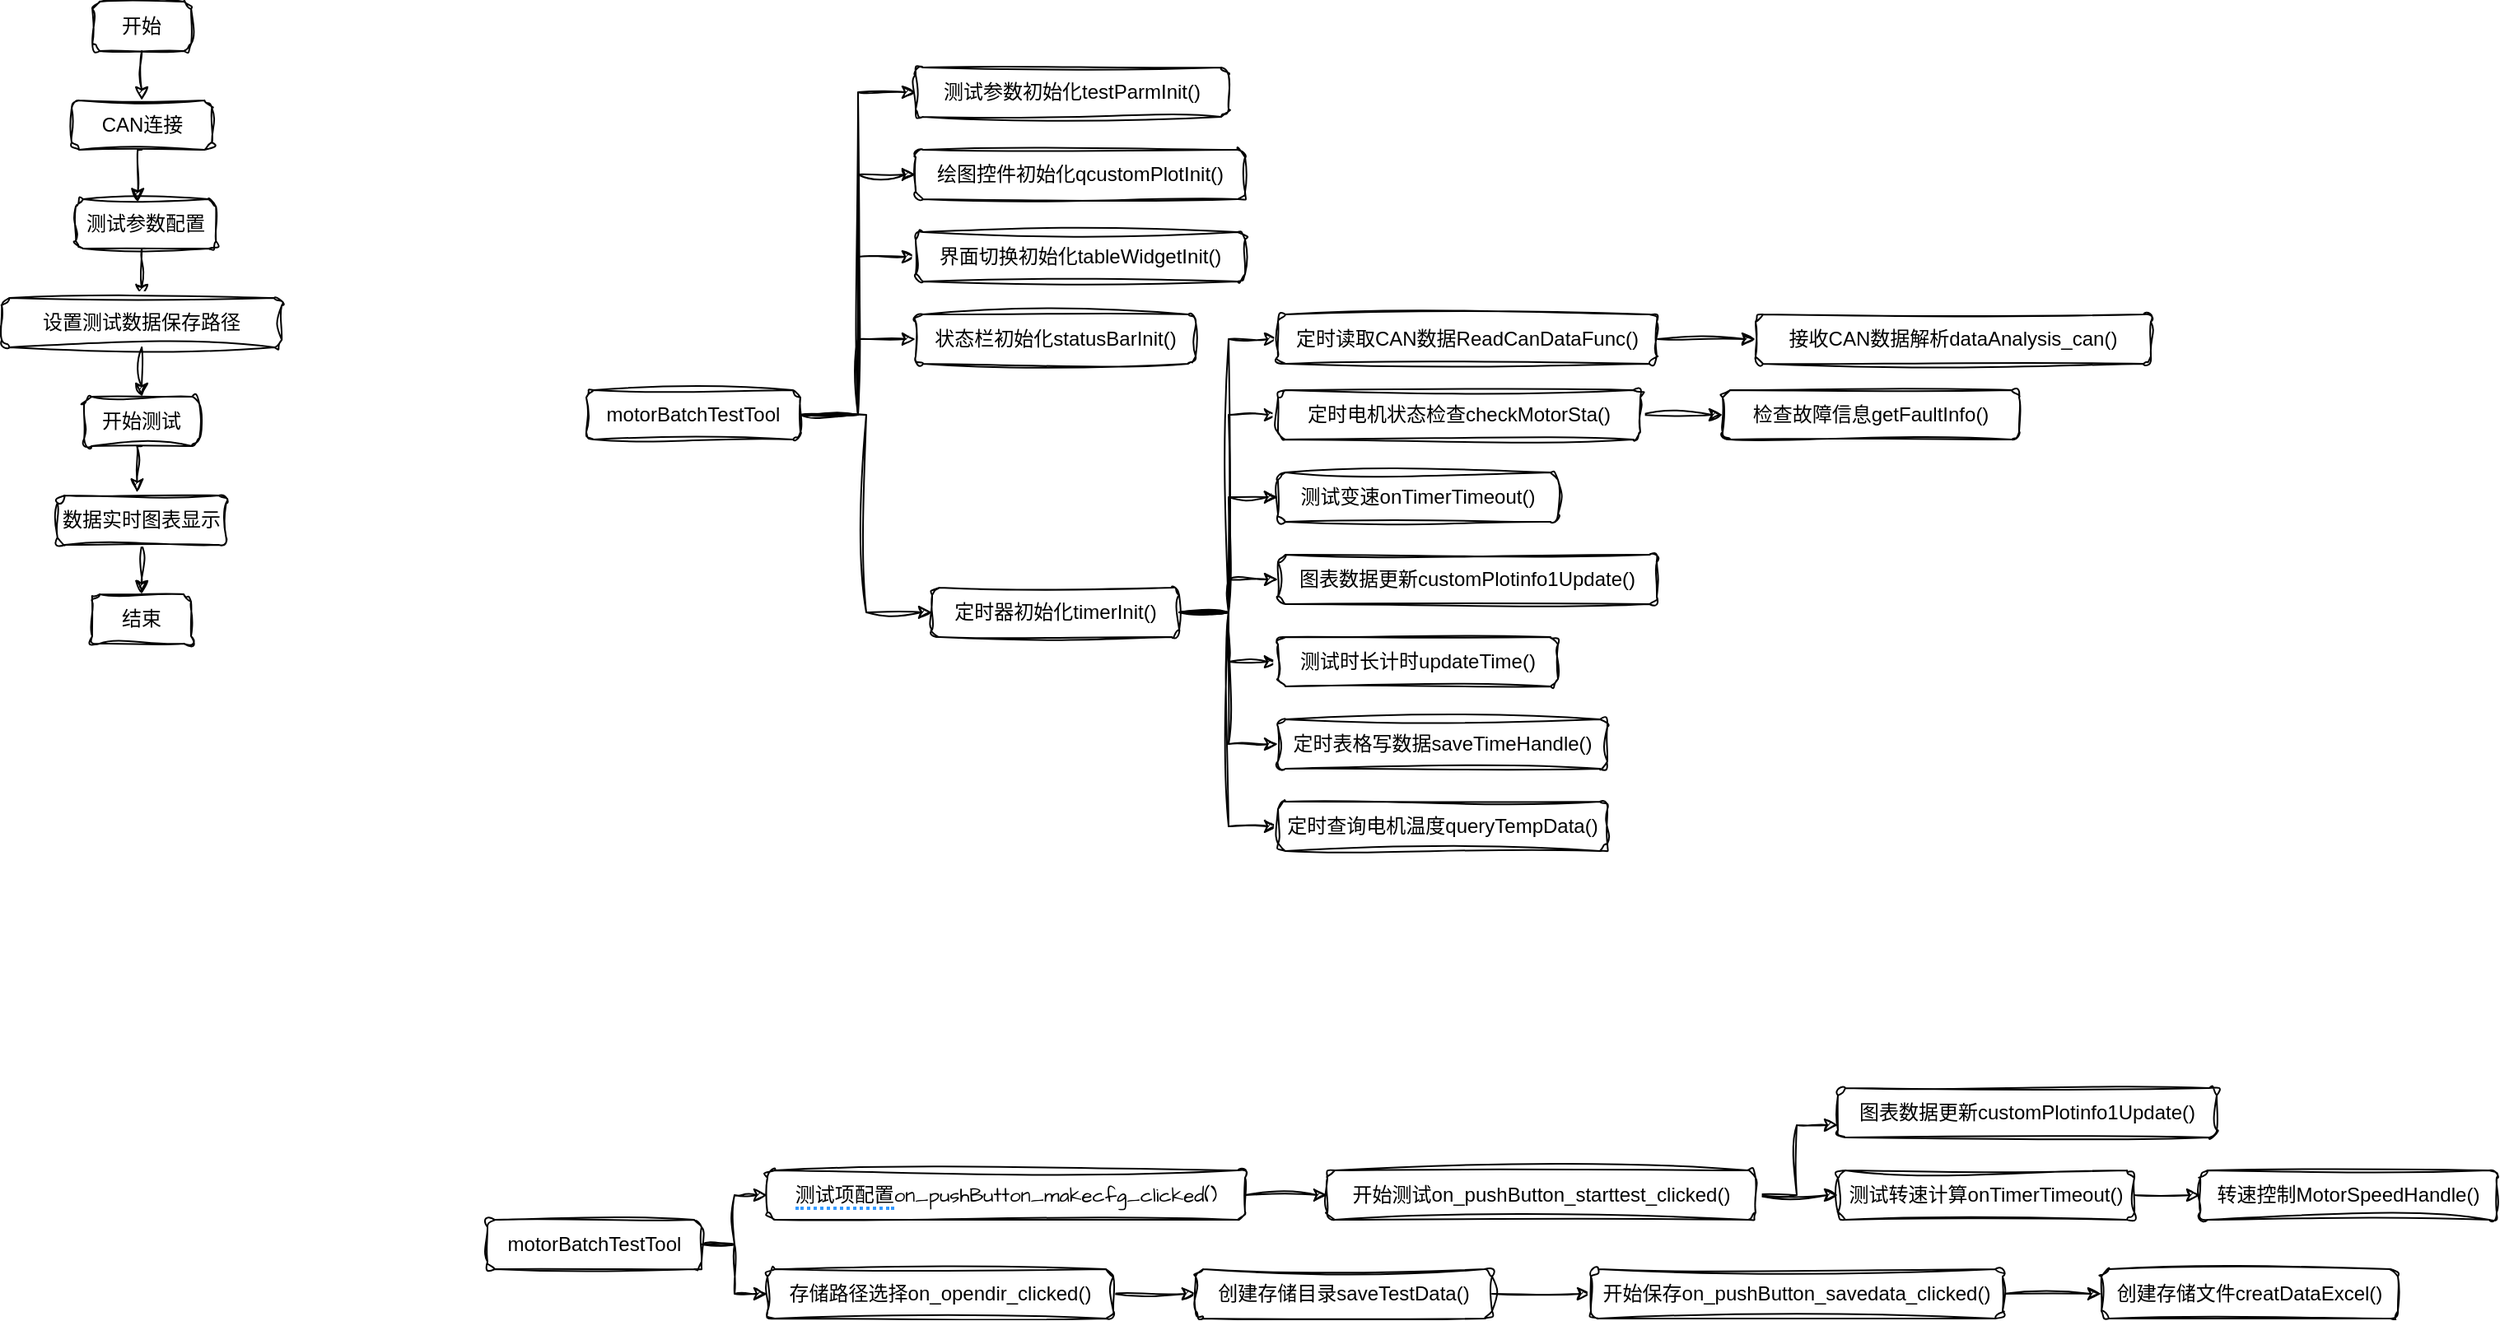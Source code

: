 <mxfile version="28.0.7">
  <diagram name="第 1 页" id="-zi2jbwvVHgvnpBosArk">
    <mxGraphModel dx="1426" dy="743" grid="1" gridSize="10" guides="1" tooltips="1" connect="1" arrows="1" fold="1" page="1" pageScale="1" pageWidth="5000" pageHeight="5000" math="0" shadow="0">
      <root>
        <mxCell id="0" />
        <mxCell id="1" parent="0" />
        <mxCell id="_BM-QSgADzKD-mihh4dB-2" style="edgeStyle=orthogonalEdgeStyle;rounded=1;orthogonalLoop=1;jettySize=auto;html=1;exitX=0.5;exitY=1;exitDx=0;exitDy=0;entryX=0.5;entryY=0;entryDx=0;entryDy=0;labelBackgroundColor=none;fontColor=default;sketch=1;curveFitting=1;jiggle=2;" edge="1" parent="1" source="_BM-QSgADzKD-mihh4dB-3" target="_BM-QSgADzKD-mihh4dB-9">
          <mxGeometry relative="1" as="geometry" />
        </mxCell>
        <mxCell id="_BM-QSgADzKD-mihh4dB-3" value="开始" style="rounded=1;whiteSpace=wrap;html=1;labelBackgroundColor=none;sketch=1;curveFitting=1;jiggle=2;" vertex="1" parent="1">
          <mxGeometry x="450.09" y="80" width="60" height="30" as="geometry" />
        </mxCell>
        <mxCell id="_BM-QSgADzKD-mihh4dB-9" value="CAN连接" style="rounded=1;whiteSpace=wrap;html=1;labelBackgroundColor=none;sketch=1;curveFitting=1;jiggle=2;" vertex="1" parent="1">
          <mxGeometry x="437.52" y="140" width="85.14" height="30" as="geometry" />
        </mxCell>
        <mxCell id="_BM-QSgADzKD-mihh4dB-42" style="edgeStyle=orthogonalEdgeStyle;rounded=0;sketch=1;hachureGap=4;jiggle=2;curveFitting=1;orthogonalLoop=1;jettySize=auto;html=1;exitX=0.5;exitY=1;exitDx=0;exitDy=0;entryX=0.5;entryY=0;entryDx=0;entryDy=0;fontFamily=Architects Daughter;fontSource=https%3A%2F%2Ffonts.googleapis.com%2Fcss%3Ffamily%3DArchitects%2BDaughter;" edge="1" parent="1" source="_BM-QSgADzKD-mihh4dB-39" target="_BM-QSgADzKD-mihh4dB-41">
          <mxGeometry relative="1" as="geometry" />
        </mxCell>
        <mxCell id="_BM-QSgADzKD-mihh4dB-39" value="测试参数配置" style="rounded=1;whiteSpace=wrap;html=1;labelBackgroundColor=none;sketch=1;curveFitting=1;jiggle=2;" vertex="1" parent="1">
          <mxGeometry x="440" y="200" width="85.14" height="30" as="geometry" />
        </mxCell>
        <mxCell id="_BM-QSgADzKD-mihh4dB-40" style="edgeStyle=orthogonalEdgeStyle;rounded=0;sketch=1;hachureGap=4;jiggle=2;curveFitting=1;orthogonalLoop=1;jettySize=auto;html=1;exitX=0.5;exitY=1;exitDx=0;exitDy=0;entryX=0.442;entryY=0.06;entryDx=0;entryDy=0;entryPerimeter=0;fontFamily=Architects Daughter;fontSource=https%3A%2F%2Ffonts.googleapis.com%2Fcss%3Ffamily%3DArchitects%2BDaughter;" edge="1" parent="1" source="_BM-QSgADzKD-mihh4dB-9" target="_BM-QSgADzKD-mihh4dB-39">
          <mxGeometry relative="1" as="geometry" />
        </mxCell>
        <mxCell id="_BM-QSgADzKD-mihh4dB-44" style="edgeStyle=orthogonalEdgeStyle;rounded=0;sketch=1;hachureGap=4;jiggle=2;curveFitting=1;orthogonalLoop=1;jettySize=auto;html=1;exitX=0.5;exitY=1;exitDx=0;exitDy=0;entryX=0.5;entryY=0;entryDx=0;entryDy=0;fontFamily=Architects Daughter;fontSource=https%3A%2F%2Ffonts.googleapis.com%2Fcss%3Ffamily%3DArchitects%2BDaughter;" edge="1" parent="1" source="_BM-QSgADzKD-mihh4dB-41" target="_BM-QSgADzKD-mihh4dB-43">
          <mxGeometry relative="1" as="geometry" />
        </mxCell>
        <mxCell id="_BM-QSgADzKD-mihh4dB-41" value="设置测试数据保存路径" style="rounded=1;whiteSpace=wrap;html=1;labelBackgroundColor=none;sketch=1;curveFitting=1;jiggle=2;" vertex="1" parent="1">
          <mxGeometry x="395.09" y="260" width="170" height="30" as="geometry" />
        </mxCell>
        <mxCell id="_BM-QSgADzKD-mihh4dB-43" value="开始测试" style="rounded=1;whiteSpace=wrap;html=1;labelBackgroundColor=none;sketch=1;curveFitting=1;jiggle=2;" vertex="1" parent="1">
          <mxGeometry x="445.09" y="320" width="70" height="30" as="geometry" />
        </mxCell>
        <mxCell id="_BM-QSgADzKD-mihh4dB-48" style="edgeStyle=orthogonalEdgeStyle;rounded=0;sketch=1;hachureGap=4;jiggle=2;curveFitting=1;orthogonalLoop=1;jettySize=auto;html=1;exitX=0.5;exitY=1;exitDx=0;exitDy=0;fontFamily=Architects Daughter;fontSource=https%3A%2F%2Ffonts.googleapis.com%2Fcss%3Ffamily%3DArchitects%2BDaughter;" edge="1" parent="1" source="_BM-QSgADzKD-mihh4dB-45" target="_BM-QSgADzKD-mihh4dB-47">
          <mxGeometry relative="1" as="geometry" />
        </mxCell>
        <mxCell id="_BM-QSgADzKD-mihh4dB-45" value="数据实时图表显示" style="rounded=1;whiteSpace=wrap;html=1;labelBackgroundColor=none;sketch=1;curveFitting=1;jiggle=2;" vertex="1" parent="1">
          <mxGeometry x="428.88" y="380" width="102.43" height="30" as="geometry" />
        </mxCell>
        <mxCell id="_BM-QSgADzKD-mihh4dB-46" style="edgeStyle=orthogonalEdgeStyle;rounded=0;sketch=1;hachureGap=4;jiggle=2;curveFitting=1;orthogonalLoop=1;jettySize=auto;html=1;exitX=0.5;exitY=1;exitDx=0;exitDy=0;entryX=0.472;entryY=-0.06;entryDx=0;entryDy=0;entryPerimeter=0;fontFamily=Architects Daughter;fontSource=https%3A%2F%2Ffonts.googleapis.com%2Fcss%3Ffamily%3DArchitects%2BDaughter;" edge="1" parent="1" source="_BM-QSgADzKD-mihh4dB-43" target="_BM-QSgADzKD-mihh4dB-45">
          <mxGeometry relative="1" as="geometry" />
        </mxCell>
        <mxCell id="_BM-QSgADzKD-mihh4dB-47" value="结束" style="rounded=1;whiteSpace=wrap;html=1;labelBackgroundColor=none;sketch=1;curveFitting=1;jiggle=2;" vertex="1" parent="1">
          <mxGeometry x="450" y="440" width="60" height="30" as="geometry" />
        </mxCell>
        <mxCell id="_BM-QSgADzKD-mihh4dB-49" style="edgeStyle=orthogonalEdgeStyle;rounded=0;sketch=1;hachureGap=4;jiggle=2;curveFitting=1;orthogonalLoop=1;jettySize=auto;html=1;exitX=1;exitY=0.5;exitDx=0;exitDy=0;entryX=0;entryY=0.5;entryDx=0;entryDy=0;fontFamily=Architects Daughter;fontSource=https%3A%2F%2Ffonts.googleapis.com%2Fcss%3Ffamily%3DArchitects%2BDaughter;" edge="1" parent="1" source="_BM-QSgADzKD-mihh4dB-54" target="_BM-QSgADzKD-mihh4dB-56">
          <mxGeometry relative="1" as="geometry" />
        </mxCell>
        <mxCell id="_BM-QSgADzKD-mihh4dB-50" style="edgeStyle=orthogonalEdgeStyle;rounded=0;sketch=1;hachureGap=4;jiggle=2;curveFitting=1;orthogonalLoop=1;jettySize=auto;html=1;exitX=1;exitY=0.5;exitDx=0;exitDy=0;entryX=0;entryY=0.5;entryDx=0;entryDy=0;fontFamily=Architects Daughter;fontSource=https%3A%2F%2Ffonts.googleapis.com%2Fcss%3Ffamily%3DArchitects%2BDaughter;" edge="1" parent="1" source="_BM-QSgADzKD-mihh4dB-54" target="_BM-QSgADzKD-mihh4dB-61">
          <mxGeometry relative="1" as="geometry" />
        </mxCell>
        <mxCell id="_BM-QSgADzKD-mihh4dB-51" style="edgeStyle=orthogonalEdgeStyle;rounded=0;sketch=1;hachureGap=4;jiggle=2;curveFitting=1;orthogonalLoop=1;jettySize=auto;html=1;exitX=1;exitY=0.5;exitDx=0;exitDy=0;entryX=0;entryY=0.5;entryDx=0;entryDy=0;fontFamily=Architects Daughter;fontSource=https%3A%2F%2Ffonts.googleapis.com%2Fcss%3Ffamily%3DArchitects%2BDaughter;" edge="1" parent="1" source="_BM-QSgADzKD-mihh4dB-54" target="_BM-QSgADzKD-mihh4dB-62">
          <mxGeometry relative="1" as="geometry" />
        </mxCell>
        <mxCell id="_BM-QSgADzKD-mihh4dB-52" style="edgeStyle=orthogonalEdgeStyle;rounded=0;sketch=1;hachureGap=4;jiggle=2;curveFitting=1;orthogonalLoop=1;jettySize=auto;html=1;exitX=1;exitY=0.5;exitDx=0;exitDy=0;entryX=0;entryY=0.5;entryDx=0;entryDy=0;fontFamily=Architects Daughter;fontSource=https%3A%2F%2Ffonts.googleapis.com%2Fcss%3Ffamily%3DArchitects%2BDaughter;" edge="1" parent="1" source="_BM-QSgADzKD-mihh4dB-54" target="_BM-QSgADzKD-mihh4dB-63">
          <mxGeometry relative="1" as="geometry" />
        </mxCell>
        <mxCell id="_BM-QSgADzKD-mihh4dB-53" style="edgeStyle=orthogonalEdgeStyle;rounded=0;sketch=1;hachureGap=4;jiggle=2;curveFitting=1;orthogonalLoop=1;jettySize=auto;html=1;exitX=1;exitY=0.5;exitDx=0;exitDy=0;entryX=0;entryY=0.5;entryDx=0;entryDy=0;fontFamily=Architects Daughter;fontSource=https%3A%2F%2Ffonts.googleapis.com%2Fcss%3Ffamily%3DArchitects%2BDaughter;" edge="1" parent="1" source="_BM-QSgADzKD-mihh4dB-54" target="_BM-QSgADzKD-mihh4dB-67">
          <mxGeometry relative="1" as="geometry" />
        </mxCell>
        <mxCell id="_BM-QSgADzKD-mihh4dB-74" style="edgeStyle=orthogonalEdgeStyle;rounded=0;sketch=1;hachureGap=4;jiggle=2;curveFitting=1;orthogonalLoop=1;jettySize=auto;html=1;exitX=1;exitY=0.5;exitDx=0;exitDy=0;entryX=0;entryY=0.5;entryDx=0;entryDy=0;fontFamily=Architects Daughter;fontSource=https%3A%2F%2Ffonts.googleapis.com%2Fcss%3Ffamily%3DArchitects%2BDaughter;" edge="1" parent="1" source="_BM-QSgADzKD-mihh4dB-54" target="_BM-QSgADzKD-mihh4dB-71">
          <mxGeometry relative="1" as="geometry" />
        </mxCell>
        <mxCell id="_BM-QSgADzKD-mihh4dB-75" style="edgeStyle=orthogonalEdgeStyle;rounded=0;sketch=1;hachureGap=4;jiggle=2;curveFitting=1;orthogonalLoop=1;jettySize=auto;html=1;exitX=1;exitY=0.5;exitDx=0;exitDy=0;entryX=0;entryY=0.5;entryDx=0;entryDy=0;fontFamily=Architects Daughter;fontSource=https%3A%2F%2Ffonts.googleapis.com%2Fcss%3Ffamily%3DArchitects%2BDaughter;" edge="1" parent="1" source="_BM-QSgADzKD-mihh4dB-54" target="_BM-QSgADzKD-mihh4dB-72">
          <mxGeometry relative="1" as="geometry" />
        </mxCell>
        <mxCell id="_BM-QSgADzKD-mihh4dB-54" value="定时器初始化timerInit()" style="rounded=1;whiteSpace=wrap;html=1;labelBackgroundColor=none;sketch=1;curveFitting=1;jiggle=2;" vertex="1" parent="1">
          <mxGeometry x="960" y="436" width="150" height="30" as="geometry" />
        </mxCell>
        <mxCell id="_BM-QSgADzKD-mihh4dB-55" style="edgeStyle=orthogonalEdgeStyle;rounded=1;orthogonalLoop=1;jettySize=auto;html=1;exitX=1;exitY=0.5;exitDx=0;exitDy=0;entryX=0;entryY=0.5;entryDx=0;entryDy=0;labelBackgroundColor=none;fontColor=default;sketch=1;curveFitting=1;jiggle=2;" edge="1" parent="1" source="_BM-QSgADzKD-mihh4dB-56" target="_BM-QSgADzKD-mihh4dB-60">
          <mxGeometry relative="1" as="geometry" />
        </mxCell>
        <mxCell id="_BM-QSgADzKD-mihh4dB-56" value="定时读取CAN数据ReadCanDataFunc()" style="rounded=1;whiteSpace=wrap;html=1;labelBackgroundColor=none;sketch=1;curveFitting=1;jiggle=2;" vertex="1" parent="1">
          <mxGeometry x="1170" y="270" width="230" height="30" as="geometry" />
        </mxCell>
        <mxCell id="_BM-QSgADzKD-mihh4dB-60" value="&lt;div&gt;接收CAN数据解析dataAnalysis_can()&lt;/div&gt;" style="rounded=1;whiteSpace=wrap;html=1;labelBackgroundColor=none;sketch=1;curveFitting=1;jiggle=2;" vertex="1" parent="1">
          <mxGeometry x="1460" y="270" width="240" height="30" as="geometry" />
        </mxCell>
        <mxCell id="_BM-QSgADzKD-mihh4dB-107" style="edgeStyle=orthogonalEdgeStyle;rounded=0;sketch=1;hachureGap=4;jiggle=2;curveFitting=1;orthogonalLoop=1;jettySize=auto;html=1;exitX=1;exitY=0.5;exitDx=0;exitDy=0;fontFamily=Architects Daughter;fontSource=https%3A%2F%2Ffonts.googleapis.com%2Fcss%3Ffamily%3DArchitects%2BDaughter;" edge="1" parent="1" source="_BM-QSgADzKD-mihh4dB-61" target="_BM-QSgADzKD-mihh4dB-106">
          <mxGeometry relative="1" as="geometry" />
        </mxCell>
        <mxCell id="_BM-QSgADzKD-mihh4dB-61" value="定时电机状态检查checkMotorSta()" style="rounded=1;whiteSpace=wrap;html=1;labelBackgroundColor=none;sketch=1;curveFitting=1;jiggle=2;" vertex="1" parent="1">
          <mxGeometry x="1170" y="316" width="220" height="30" as="geometry" />
        </mxCell>
        <mxCell id="_BM-QSgADzKD-mihh4dB-62" value="测试变速onTimerTimeout()" style="rounded=1;whiteSpace=wrap;html=1;labelBackgroundColor=none;sketch=1;curveFitting=1;jiggle=2;" vertex="1" parent="1">
          <mxGeometry x="1170" y="366" width="170" height="30" as="geometry" />
        </mxCell>
        <mxCell id="_BM-QSgADzKD-mihh4dB-63" value="图表数据更新customPlotinfo1Update()" style="rounded=1;whiteSpace=wrap;html=1;labelBackgroundColor=none;sketch=1;curveFitting=1;jiggle=2;" vertex="1" parent="1">
          <mxGeometry x="1170" y="416" width="230" height="30" as="geometry" />
        </mxCell>
        <mxCell id="_BM-QSgADzKD-mihh4dB-67" value="测试时长计时updateTime()" style="rounded=1;whiteSpace=wrap;html=1;labelBackgroundColor=none;sketch=1;curveFitting=1;jiggle=2;" vertex="1" parent="1">
          <mxGeometry x="1170" y="466" width="170" height="30" as="geometry" />
        </mxCell>
        <mxCell id="_BM-QSgADzKD-mihh4dB-83" style="edgeStyle=orthogonalEdgeStyle;rounded=0;sketch=1;hachureGap=4;jiggle=2;curveFitting=1;orthogonalLoop=1;jettySize=auto;html=1;exitX=1;exitY=0.5;exitDx=0;exitDy=0;entryX=0;entryY=0.5;entryDx=0;entryDy=0;fontFamily=Architects Daughter;fontSource=https%3A%2F%2Ffonts.googleapis.com%2Fcss%3Ffamily%3DArchitects%2BDaughter;" edge="1" parent="1" source="_BM-QSgADzKD-mihh4dB-70" target="_BM-QSgADzKD-mihh4dB-80">
          <mxGeometry relative="1" as="geometry" />
        </mxCell>
        <mxCell id="_BM-QSgADzKD-mihh4dB-84" style="edgeStyle=orthogonalEdgeStyle;rounded=0;sketch=1;hachureGap=4;jiggle=2;curveFitting=1;orthogonalLoop=1;jettySize=auto;html=1;exitX=1;exitY=0.5;exitDx=0;exitDy=0;entryX=0;entryY=0.5;entryDx=0;entryDy=0;fontFamily=Architects Daughter;fontSource=https%3A%2F%2Ffonts.googleapis.com%2Fcss%3Ffamily%3DArchitects%2BDaughter;" edge="1" parent="1" source="_BM-QSgADzKD-mihh4dB-70" target="_BM-QSgADzKD-mihh4dB-79">
          <mxGeometry relative="1" as="geometry" />
        </mxCell>
        <mxCell id="_BM-QSgADzKD-mihh4dB-85" style="edgeStyle=orthogonalEdgeStyle;rounded=0;sketch=1;hachureGap=4;jiggle=2;curveFitting=1;orthogonalLoop=1;jettySize=auto;html=1;exitX=1;exitY=0.5;exitDx=0;exitDy=0;entryX=0;entryY=0.5;entryDx=0;entryDy=0;fontFamily=Architects Daughter;fontSource=https%3A%2F%2Ffonts.googleapis.com%2Fcss%3Ffamily%3DArchitects%2BDaughter;" edge="1" parent="1" source="_BM-QSgADzKD-mihh4dB-70" target="_BM-QSgADzKD-mihh4dB-77">
          <mxGeometry relative="1" as="geometry" />
        </mxCell>
        <mxCell id="_BM-QSgADzKD-mihh4dB-86" style="edgeStyle=orthogonalEdgeStyle;rounded=0;sketch=1;hachureGap=4;jiggle=2;curveFitting=1;orthogonalLoop=1;jettySize=auto;html=1;exitX=1;exitY=0.5;exitDx=0;exitDy=0;entryX=0;entryY=0.5;entryDx=0;entryDy=0;fontFamily=Architects Daughter;fontSource=https%3A%2F%2Ffonts.googleapis.com%2Fcss%3Ffamily%3DArchitects%2BDaughter;" edge="1" parent="1" source="_BM-QSgADzKD-mihh4dB-70" target="_BM-QSgADzKD-mihh4dB-76">
          <mxGeometry relative="1" as="geometry" />
        </mxCell>
        <mxCell id="_BM-QSgADzKD-mihh4dB-87" style="edgeStyle=orthogonalEdgeStyle;rounded=0;sketch=1;hachureGap=4;jiggle=2;curveFitting=1;orthogonalLoop=1;jettySize=auto;html=1;exitX=1;exitY=0.5;exitDx=0;exitDy=0;entryX=0;entryY=0.5;entryDx=0;entryDy=0;fontFamily=Architects Daughter;fontSource=https%3A%2F%2Ffonts.googleapis.com%2Fcss%3Ffamily%3DArchitects%2BDaughter;" edge="1" parent="1" source="_BM-QSgADzKD-mihh4dB-70" target="_BM-QSgADzKD-mihh4dB-54">
          <mxGeometry relative="1" as="geometry">
            <Array as="points">
              <mxPoint x="920" y="331" />
              <mxPoint x="920" y="451" />
            </Array>
          </mxGeometry>
        </mxCell>
        <mxCell id="_BM-QSgADzKD-mihh4dB-70" value="motorBatchTestTool" style="rounded=1;whiteSpace=wrap;html=1;labelBackgroundColor=none;sketch=1;curveFitting=1;jiggle=2;" vertex="1" parent="1">
          <mxGeometry x="750" y="316" width="130" height="30" as="geometry" />
        </mxCell>
        <mxCell id="_BM-QSgADzKD-mihh4dB-71" value="定时表格写数据saveTimeHandle()" style="rounded=1;whiteSpace=wrap;html=1;labelBackgroundColor=none;sketch=1;curveFitting=1;jiggle=2;" vertex="1" parent="1">
          <mxGeometry x="1170" y="516" width="200" height="30" as="geometry" />
        </mxCell>
        <mxCell id="_BM-QSgADzKD-mihh4dB-72" value="定时查询电机温度queryTempData()" style="rounded=1;whiteSpace=wrap;html=1;labelBackgroundColor=none;sketch=1;curveFitting=1;jiggle=2;" vertex="1" parent="1">
          <mxGeometry x="1170" y="566" width="200" height="30" as="geometry" />
        </mxCell>
        <mxCell id="_BM-QSgADzKD-mihh4dB-76" value="状态栏初始化statusBarInit()" style="rounded=1;whiteSpace=wrap;html=1;labelBackgroundColor=none;sketch=1;curveFitting=1;jiggle=2;" vertex="1" parent="1">
          <mxGeometry x="950" y="270" width="170" height="30" as="geometry" />
        </mxCell>
        <mxCell id="_BM-QSgADzKD-mihh4dB-77" value="界面切换初始化tableWidgetInit()&lt;span style=&quot;color: rgba(0, 0, 0, 0); font-family: monospace; font-size: 0px; text-align: start; text-wrap-mode: nowrap;&quot;&gt;%3CmxGraphModel%3E%3Croot%3E%3CmxCell%20id%3D%220%22%2F%3E%3CmxCell%20id%3D%221%22%20parent%3D%220%22%2F%3E%3CmxCell%20id%3D%222%22%20value%3D%22%E7%8A%B6%E6%80%81%E6%A0%8F%E5%88%9D%E5%A7%8B%E5%8C%96statusBarInit()%22%20style%3D%22rounded%3D1%3BwhiteSpace%3Dwrap%3Bhtml%3D1%3BlabelBackgroundColor%3Dnone%3Bsketch%3D1%3BcurveFitting%3D1%3Bjiggle%3D2%3B%22%20vertex%3D%221%22%20parent%3D%221%22%3E%3CmxGeometry%20x%3D%22950%22%20y%3D%22250%22%20width%3D%22170%22%20height%3D%2230%22%20as%3D%22geometry%22%2F%3E%3C%2FmxCell%3E%3C%2Froot%3E%3C%2FmxGraphModel%3E&lt;/span&gt;" style="rounded=1;whiteSpace=wrap;html=1;labelBackgroundColor=none;sketch=1;curveFitting=1;jiggle=2;" vertex="1" parent="1">
          <mxGeometry x="950" y="220" width="200" height="30" as="geometry" />
        </mxCell>
        <mxCell id="_BM-QSgADzKD-mihh4dB-79" value="绘图控件初始化qcustomPlotInit()&lt;span style=&quot;color: rgba(0, 0, 0, 0); font-family: monospace; font-size: 0px; text-align: start; text-wrap-mode: nowrap;&quot;&gt;%3CmxGraphModel%3E%3Croot%3E%3CmxCell%20id%3D%220%22%2F%3E%3CmxCell%20id%3D%221%22%20parent%3D%220%22%2F%3E%3CmxCell%20id%3D%222%22%20value%3D%22%E7%8A%B6%E6%80%81%E6%A0%8F%E5%88%9D%E5%A7%8B%E5%8C%96statusBarInit()%22%20style%3D%22rounded%3D1%3BwhiteSpace%3Dwrap%3Bhtml%3D1%3BlabelBackgroundColor%3Dnone%3Bsketch%3D1%3BcurveFitting%3D1%3Bjiggle%3D2%3B%22%20vertex%3D%221%22%20parent%3D%221%22%3E%3CmxGeometry%20x%3D%22950%22%20y%3D%22250%22%20width%3D%22170%22%20height%3D%2230%22%20as%3D%22geometry%22%2F%3E%3C%2FmxCell%3E%3C%2Froot%3E%3C%2FmxGraphModel%3E&lt;/span&gt;" style="rounded=1;whiteSpace=wrap;html=1;labelBackgroundColor=none;sketch=1;curveFitting=1;jiggle=2;" vertex="1" parent="1">
          <mxGeometry x="950" y="170" width="200" height="30" as="geometry" />
        </mxCell>
        <mxCell id="_BM-QSgADzKD-mihh4dB-80" value="测试参数初始化testParmInit()&lt;span style=&quot;color: rgba(0, 0, 0, 0); font-family: monospace; font-size: 0px; text-align: start; text-wrap-mode: nowrap;&quot;&gt;%3CmxGraphModel%3E%3Croot%3E%3CmxCell%20id%3D%220%22%2F%3E%3CmxCell%20id%3D%221%22%20parent%3D%220%22%2F%3E%3CmxCell%20id%3D%222%22%20value%3D%22%E7%8A%B6%E6%80%81%E6%A0%8F%E5%88%9D%E5%A7%8B%E5%8C%96statusBarInit()%22%20style%3D%22rounded%3D1%3BwhiteSpace%3Dwrap%3Bhtml%3D1%3BlabelBackgroundColor%3Dnone%3Bsketch%3D1%3BcurveFitting%3D1%3Bjiggle%3D2%3B%22%20vertex%3D%221%22%20parent%3D%221%22%3E%3CmxGeometry%20x%3D%22950%22%20y%3D%22250%22%20width%3D%22170%22%20height%3D%2230%22%20as%3D%22geometry%22%2F%3E%3C%2FmxCell%3E%3C%2Froot%3E%3C%2FmxGraphModel%3E&lt;/span&gt;" style="rounded=1;whiteSpace=wrap;html=1;labelBackgroundColor=none;sketch=1;curveFitting=1;jiggle=2;" vertex="1" parent="1">
          <mxGeometry x="950" y="120" width="190" height="30" as="geometry" />
        </mxCell>
        <mxCell id="_BM-QSgADzKD-mihh4dB-98" style="edgeStyle=orthogonalEdgeStyle;rounded=0;sketch=1;hachureGap=4;jiggle=2;curveFitting=1;orthogonalLoop=1;jettySize=auto;html=1;exitX=1;exitY=0.5;exitDx=0;exitDy=0;entryX=0;entryY=0.5;entryDx=0;entryDy=0;fontFamily=Architects Daughter;fontSource=https%3A%2F%2Ffonts.googleapis.com%2Fcss%3Ffamily%3DArchitects%2BDaughter;" edge="1" parent="1" source="_BM-QSgADzKD-mihh4dB-88" target="_BM-QSgADzKD-mihh4dB-89">
          <mxGeometry relative="1" as="geometry" />
        </mxCell>
        <mxCell id="_BM-QSgADzKD-mihh4dB-99" style="edgeStyle=orthogonalEdgeStyle;rounded=0;sketch=1;hachureGap=4;jiggle=2;curveFitting=1;orthogonalLoop=1;jettySize=auto;html=1;exitX=1;exitY=0.5;exitDx=0;exitDy=0;entryX=0;entryY=0.5;entryDx=0;entryDy=0;fontFamily=Architects Daughter;fontSource=https%3A%2F%2Ffonts.googleapis.com%2Fcss%3Ffamily%3DArchitects%2BDaughter;" edge="1" parent="1" source="_BM-QSgADzKD-mihh4dB-88" target="_BM-QSgADzKD-mihh4dB-91">
          <mxGeometry relative="1" as="geometry" />
        </mxCell>
        <mxCell id="_BM-QSgADzKD-mihh4dB-88" value="motorBatchTestTool" style="rounded=1;whiteSpace=wrap;html=1;labelBackgroundColor=none;sketch=1;curveFitting=1;jiggle=2;" vertex="1" parent="1">
          <mxGeometry x="690" y="820" width="130" height="30" as="geometry" />
        </mxCell>
        <mxCell id="_BM-QSgADzKD-mihh4dB-103" style="edgeStyle=orthogonalEdgeStyle;rounded=0;sketch=1;hachureGap=4;jiggle=2;curveFitting=1;orthogonalLoop=1;jettySize=auto;html=1;exitX=1;exitY=0.5;exitDx=0;exitDy=0;entryX=0;entryY=0.5;entryDx=0;entryDy=0;fontFamily=Architects Daughter;fontSource=https%3A%2F%2Ffonts.googleapis.com%2Fcss%3Ffamily%3DArchitects%2BDaughter;" edge="1" parent="1" source="_BM-QSgADzKD-mihh4dB-89" target="_BM-QSgADzKD-mihh4dB-95">
          <mxGeometry relative="1" as="geometry" />
        </mxCell>
        <mxCell id="_BM-QSgADzKD-mihh4dB-89" value="&lt;div style=&quot;text-align: left;&quot;&gt;&lt;span style=&quot;background-color: transparent; color: light-dark(rgb(0, 0, 0), rgb(255, 255, 255)); cursor: pointer; border-bottom: 2px dotted rgb(51, 153, 255);&quot; data-kimi-recommend=&quot;false&quot; data-kimi-disabled=&quot;false&quot; data-kimi-id=&quot;1753841201529&quot;&gt;测试项配置&lt;/span&gt;&lt;span style=&quot;background-color: transparent;&quot;&gt;&lt;font face=&quot;Architects Daughter&quot;&gt;on_pushButton_makecfg_clicked()&lt;/font&gt;&lt;/span&gt;&lt;/div&gt;" style="rounded=1;whiteSpace=wrap;html=1;labelBackgroundColor=none;sketch=1;curveFitting=1;jiggle=2;" vertex="1" parent="1">
          <mxGeometry x="860" y="790" width="290" height="30" as="geometry" />
        </mxCell>
        <mxCell id="_BM-QSgADzKD-mihh4dB-100" style="edgeStyle=orthogonalEdgeStyle;rounded=0;sketch=1;hachureGap=4;jiggle=2;curveFitting=1;orthogonalLoop=1;jettySize=auto;html=1;exitX=1;exitY=0.5;exitDx=0;exitDy=0;entryX=0;entryY=0.5;entryDx=0;entryDy=0;fontFamily=Architects Daughter;fontSource=https%3A%2F%2Ffonts.googleapis.com%2Fcss%3Ffamily%3DArchitects%2BDaughter;" edge="1" parent="1" source="_BM-QSgADzKD-mihh4dB-91" target="_BM-QSgADzKD-mihh4dB-92">
          <mxGeometry relative="1" as="geometry" />
        </mxCell>
        <mxCell id="_BM-QSgADzKD-mihh4dB-91" value="存储路径选择on_opendir_clicked()" style="rounded=1;whiteSpace=wrap;html=1;labelBackgroundColor=none;sketch=1;curveFitting=1;jiggle=2;" vertex="1" parent="1">
          <mxGeometry x="860" y="850" width="210" height="30" as="geometry" />
        </mxCell>
        <mxCell id="_BM-QSgADzKD-mihh4dB-101" style="edgeStyle=orthogonalEdgeStyle;rounded=0;sketch=1;hachureGap=4;jiggle=2;curveFitting=1;orthogonalLoop=1;jettySize=auto;html=1;exitX=1;exitY=0.5;exitDx=0;exitDy=0;entryX=0;entryY=0.5;entryDx=0;entryDy=0;fontFamily=Architects Daughter;fontSource=https%3A%2F%2Ffonts.googleapis.com%2Fcss%3Ffamily%3DArchitects%2BDaughter;" edge="1" parent="1" source="_BM-QSgADzKD-mihh4dB-92" target="_BM-QSgADzKD-mihh4dB-93">
          <mxGeometry relative="1" as="geometry" />
        </mxCell>
        <mxCell id="_BM-QSgADzKD-mihh4dB-92" value="创建存储目录saveTestData()" style="rounded=1;whiteSpace=wrap;html=1;labelBackgroundColor=none;sketch=1;curveFitting=1;jiggle=2;" vertex="1" parent="1">
          <mxGeometry x="1120" y="850" width="180" height="30" as="geometry" />
        </mxCell>
        <mxCell id="_BM-QSgADzKD-mihh4dB-102" style="edgeStyle=orthogonalEdgeStyle;rounded=0;sketch=1;hachureGap=4;jiggle=2;curveFitting=1;orthogonalLoop=1;jettySize=auto;html=1;exitX=1;exitY=0.5;exitDx=0;exitDy=0;entryX=0;entryY=0.5;entryDx=0;entryDy=0;fontFamily=Architects Daughter;fontSource=https%3A%2F%2Ffonts.googleapis.com%2Fcss%3Ffamily%3DArchitects%2BDaughter;" edge="1" parent="1" source="_BM-QSgADzKD-mihh4dB-93" target="_BM-QSgADzKD-mihh4dB-94">
          <mxGeometry relative="1" as="geometry" />
        </mxCell>
        <mxCell id="_BM-QSgADzKD-mihh4dB-93" value="开始保存on_pushButton_savedata_clicked()" style="rounded=1;whiteSpace=wrap;html=1;labelBackgroundColor=none;sketch=1;curveFitting=1;jiggle=2;" vertex="1" parent="1">
          <mxGeometry x="1360" y="850" width="250" height="30" as="geometry" />
        </mxCell>
        <mxCell id="_BM-QSgADzKD-mihh4dB-94" value="创建存储文件creatDataExcel()" style="rounded=1;whiteSpace=wrap;html=1;labelBackgroundColor=none;sketch=1;curveFitting=1;jiggle=2;" vertex="1" parent="1">
          <mxGeometry x="1670" y="850" width="180" height="30" as="geometry" />
        </mxCell>
        <mxCell id="_BM-QSgADzKD-mihh4dB-104" style="edgeStyle=orthogonalEdgeStyle;rounded=0;sketch=1;hachureGap=4;jiggle=2;curveFitting=1;orthogonalLoop=1;jettySize=auto;html=1;exitX=1;exitY=0.5;exitDx=0;exitDy=0;entryX=0;entryY=0.5;entryDx=0;entryDy=0;fontFamily=Architects Daughter;fontSource=https%3A%2F%2Ffonts.googleapis.com%2Fcss%3Ffamily%3DArchitects%2BDaughter;" edge="1" parent="1" source="_BM-QSgADzKD-mihh4dB-95" target="_BM-QSgADzKD-mihh4dB-96">
          <mxGeometry relative="1" as="geometry" />
        </mxCell>
        <mxCell id="_BM-QSgADzKD-mihh4dB-109" style="edgeStyle=orthogonalEdgeStyle;rounded=0;sketch=1;hachureGap=4;jiggle=2;curveFitting=1;orthogonalLoop=1;jettySize=auto;html=1;exitX=1;exitY=0.5;exitDx=0;exitDy=0;entryX=0;entryY=0.75;entryDx=0;entryDy=0;fontFamily=Architects Daughter;fontSource=https%3A%2F%2Ffonts.googleapis.com%2Fcss%3Ffamily%3DArchitects%2BDaughter;" edge="1" parent="1" source="_BM-QSgADzKD-mihh4dB-95" target="_BM-QSgADzKD-mihh4dB-108">
          <mxGeometry relative="1" as="geometry" />
        </mxCell>
        <mxCell id="_BM-QSgADzKD-mihh4dB-95" value="开始测试on_pushButton_starttest_clicked()" style="rounded=1;whiteSpace=wrap;html=1;labelBackgroundColor=none;sketch=1;curveFitting=1;jiggle=2;" vertex="1" parent="1">
          <mxGeometry x="1200" y="790" width="260" height="30" as="geometry" />
        </mxCell>
        <mxCell id="_BM-QSgADzKD-mihh4dB-105" style="edgeStyle=orthogonalEdgeStyle;rounded=0;sketch=1;hachureGap=4;jiggle=2;curveFitting=1;orthogonalLoop=1;jettySize=auto;html=1;exitX=1;exitY=0.5;exitDx=0;exitDy=0;entryX=0;entryY=0.5;entryDx=0;entryDy=0;fontFamily=Architects Daughter;fontSource=https%3A%2F%2Ffonts.googleapis.com%2Fcss%3Ffamily%3DArchitects%2BDaughter;" edge="1" parent="1" source="_BM-QSgADzKD-mihh4dB-96" target="_BM-QSgADzKD-mihh4dB-97">
          <mxGeometry relative="1" as="geometry" />
        </mxCell>
        <mxCell id="_BM-QSgADzKD-mihh4dB-96" value="测试转速计算onTimerTimeout()" style="rounded=1;whiteSpace=wrap;html=1;labelBackgroundColor=none;sketch=1;curveFitting=1;jiggle=2;" vertex="1" parent="1">
          <mxGeometry x="1510" y="790" width="180" height="30" as="geometry" />
        </mxCell>
        <mxCell id="_BM-QSgADzKD-mihh4dB-97" value="转速控制MotorSpeedHandle()" style="rounded=1;whiteSpace=wrap;html=1;labelBackgroundColor=none;sketch=1;curveFitting=1;jiggle=2;" vertex="1" parent="1">
          <mxGeometry x="1730" y="790" width="180" height="30" as="geometry" />
        </mxCell>
        <mxCell id="_BM-QSgADzKD-mihh4dB-106" value="检查故障信息getFaultInfo()" style="rounded=1;whiteSpace=wrap;html=1;labelBackgroundColor=none;sketch=1;curveFitting=1;jiggle=2;" vertex="1" parent="1">
          <mxGeometry x="1440" y="316" width="180" height="30" as="geometry" />
        </mxCell>
        <mxCell id="_BM-QSgADzKD-mihh4dB-108" value="图表数据更新customPlotinfo1Update()" style="rounded=1;whiteSpace=wrap;html=1;labelBackgroundColor=none;sketch=1;curveFitting=1;jiggle=2;" vertex="1" parent="1">
          <mxGeometry x="1510" y="740" width="230" height="30" as="geometry" />
        </mxCell>
      </root>
    </mxGraphModel>
  </diagram>
</mxfile>
